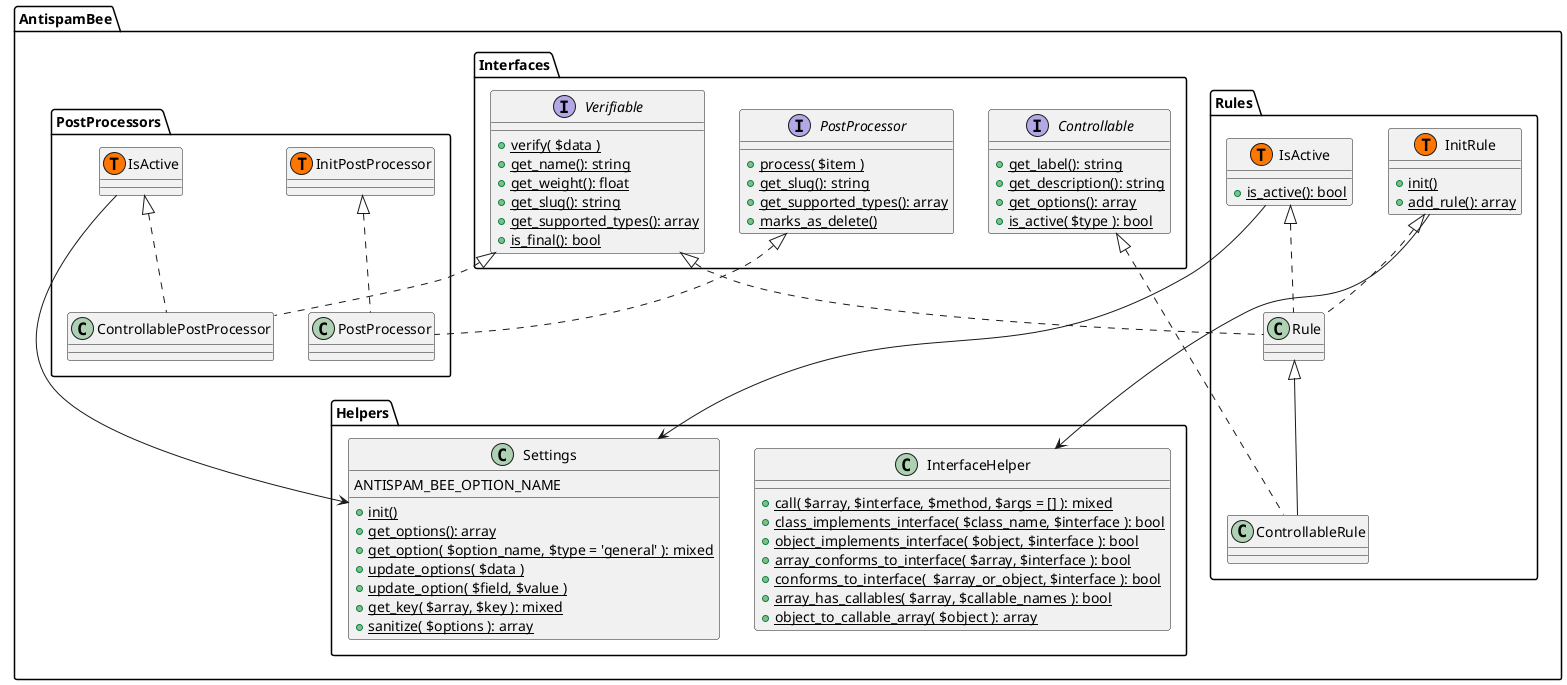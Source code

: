 @startuml Antispam Bee

!function trait($name)
!return "class " + $name + " << (T,#FF7700) >>"
!endfunction

namespace AntispamBee.Interfaces {
    interface Verifiable {
        {static} + verify( $data )
        {static} + get_name(): string
        {static} + get_weight(): float
        {static} + get_slug(): string
        {static} + get_supported_types(): array
        {static} + is_final(): bool
    }
    interface Controllable {
        {static} + get_label(): string
        {static} + get_description(): string
        {static} + get_options(): array
        {static} + is_active( $type ): bool
    }
    interface PostProcessor {
        {static} + process( $item )
        {static} + get_slug(): string
        {static} + get_supported_types(): array
        {static} + marks_as_delete()
    }
}

namespace AntispamBee.Rules {
    trait(InitRule) {
        {static} + init()
        {static} + add_rule(): array
    }
    trait(IsActive) {
        {static} + is_active(): bool
    }

    class ControllableRule extends Rule implements AntispamBee.Interfaces.Controllable {}
    class Rule implements AntispamBee.Interfaces.Verifiable, InitRule, IsActive {}

    InitRule ---> AntispamBee.Helpers.InterfaceHelper
    IsActive ---> AntispamBee.Helpers.Settings
}

namespace AntispamBee.PostProcessors {
    trait(InitPostProcessor) {}
    trait(IsActive) {}
    class PostProcessor implements AntispamBee.Interfaces.PostProcessor, InitPostProcessor {}
    class ControllablePostProcessor implements AntispamBee.Interfaces.Verifiable, IsActive {}

    IsActive ---> AntispamBee.Helpers.Settings    
}

namespace AntispamBee.Helpers {
    class InterfaceHelper {
        {static} + call( $array, $interface, $method, $args = [] ): mixed
        {static} + class_implements_interface( $class_name, $interface ): bool
        {static} + object_implements_interface( $object, $interface ): bool
        {static} + array_conforms_to_interface( $array, $interface ): bool
        {static} + conforms_to_interface(  $array_or_object, $interface ): bool
        {static} + array_has_callables( $array, $callable_names ): bool
        {static} + object_to_callable_array( $object ): array
    }

    class Settings {
        ANTISPAM_BEE_OPTION_NAME
        {static} + init()
        {static} + get_options(): array
        {static} + get_option( $option_name, $type = 'general' ): mixed
        {static} + update_options( $data )
        {static} + update_option( $field, $value )
        {static} + get_key( $array, $key ): mixed
        {static} + sanitize( $options ): array
    }
}

@enduml
